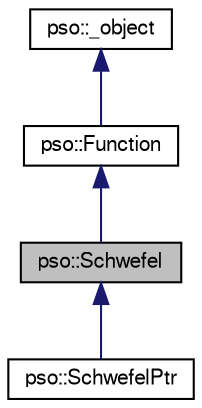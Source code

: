 digraph G
{
  bgcolor="transparent";
  edge [fontname="FreeSans",fontsize=10,labelfontname="FreeSans",labelfontsize=10];
  node [fontname="FreeSans",fontsize=10,shape=record];
  Node1 [label="pso::Schwefel",height=0.2,width=0.4,color="black", fillcolor="grey75", style="filled" fontcolor="black"];
  Node2 -> Node1 [dir=back,color="midnightblue",fontsize=10,style="solid"];
  Node2 [label="pso::Function",height=0.2,width=0.4,color="black",URL="$classpso_1_1Function.html"];
  Node3 -> Node2 [dir=back,color="midnightblue",fontsize=10,style="solid"];
  Node3 [label="pso::_object",height=0.2,width=0.4,color="black",URL="$classpso_1_1__object.html"];
  Node1 -> Node4 [dir=back,color="midnightblue",fontsize=10,style="solid"];
  Node4 [label="pso::SchwefelPtr",height=0.2,width=0.4,color="black",URL="$classpso_1_1SchwefelPtr.html"];
}
